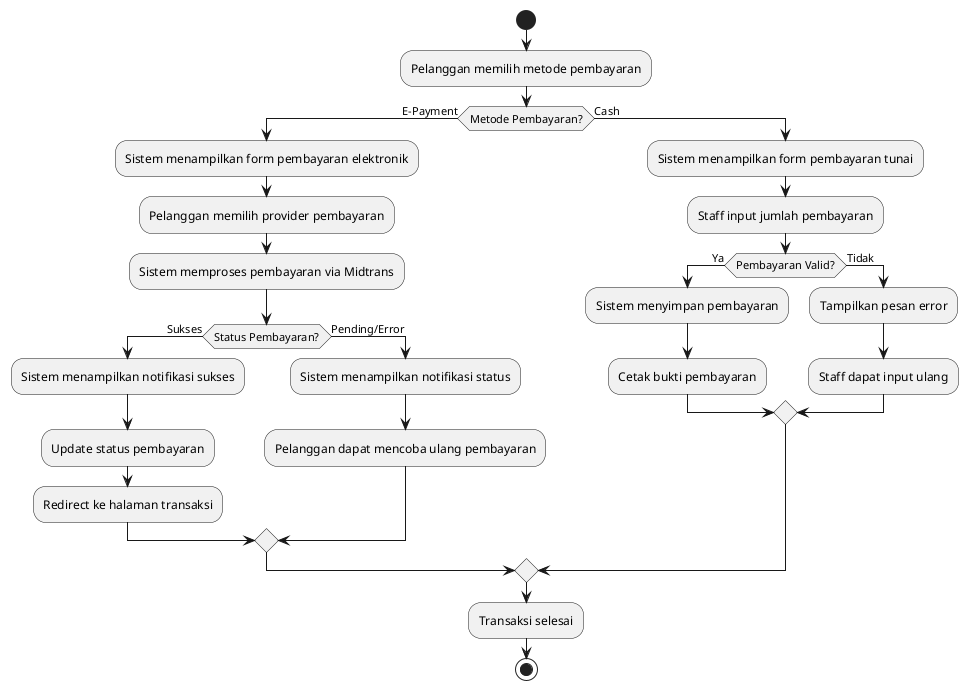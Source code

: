 @startuml Sistem Pembayaran Pool Open System

start

:Pelanggan memilih metode pembayaran;

if (Metode Pembayaran?) then (E-Payment)
  :Sistem menampilkan form pembayaran elektronik;
  :Pelanggan memilih provider pembayaran;
  :Sistem memproses pembayaran via Midtrans;
  if (Status Pembayaran?) then (Sukses)
    :Sistem menampilkan notifikasi sukses;
    :Update status pembayaran;
    :Redirect ke halaman transaksi;
  else (Pending/Error)
    :Sistem menampilkan notifikasi status;
    :Pelanggan dapat mencoba ulang pembayaran;
  endif
else (Cash)
  :Sistem menampilkan form pembayaran tunai;
  :Staff input jumlah pembayaran;
  if (Pembayaran Valid?) then (Ya)
    :Sistem menyimpan pembayaran;
    :Cetak bukti pembayaran;
  else (Tidak)
    :Tampilkan pesan error;
    :Staff dapat input ulang;
  endif
endif

:Transaksi selesai;

stop

@enduml
